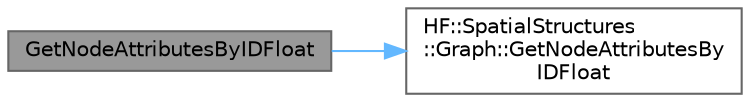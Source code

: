 digraph "GetNodeAttributesByIDFloat"
{
 // LATEX_PDF_SIZE
  bgcolor="transparent";
  edge [fontname=Helvetica,fontsize=10,labelfontname=Helvetica,labelfontsize=10];
  node [fontname=Helvetica,fontsize=10,shape=box,height=0.2,width=0.4];
  rankdir="LR";
  Node1 [label="GetNodeAttributesByIDFloat",height=0.2,width=0.4,color="gray40", fillcolor="grey60", style="filled", fontcolor="black",tooltip="Retrieve float node attribute values from *g."];
  Node1 -> Node2 [color="steelblue1",style="solid"];
  Node2 [label="HF::SpatialStructures\l::Graph::GetNodeAttributesBy\lIDFloat",height=0.2,width=0.4,color="grey40", fillcolor="white", style="filled",URL="$a01551.html#a34d65fb6990ba01f83f9f4424165c8f2",tooltip="Get the score for the given attribute of the specified nodes. Nodes that do not have a score for this..."];
}
